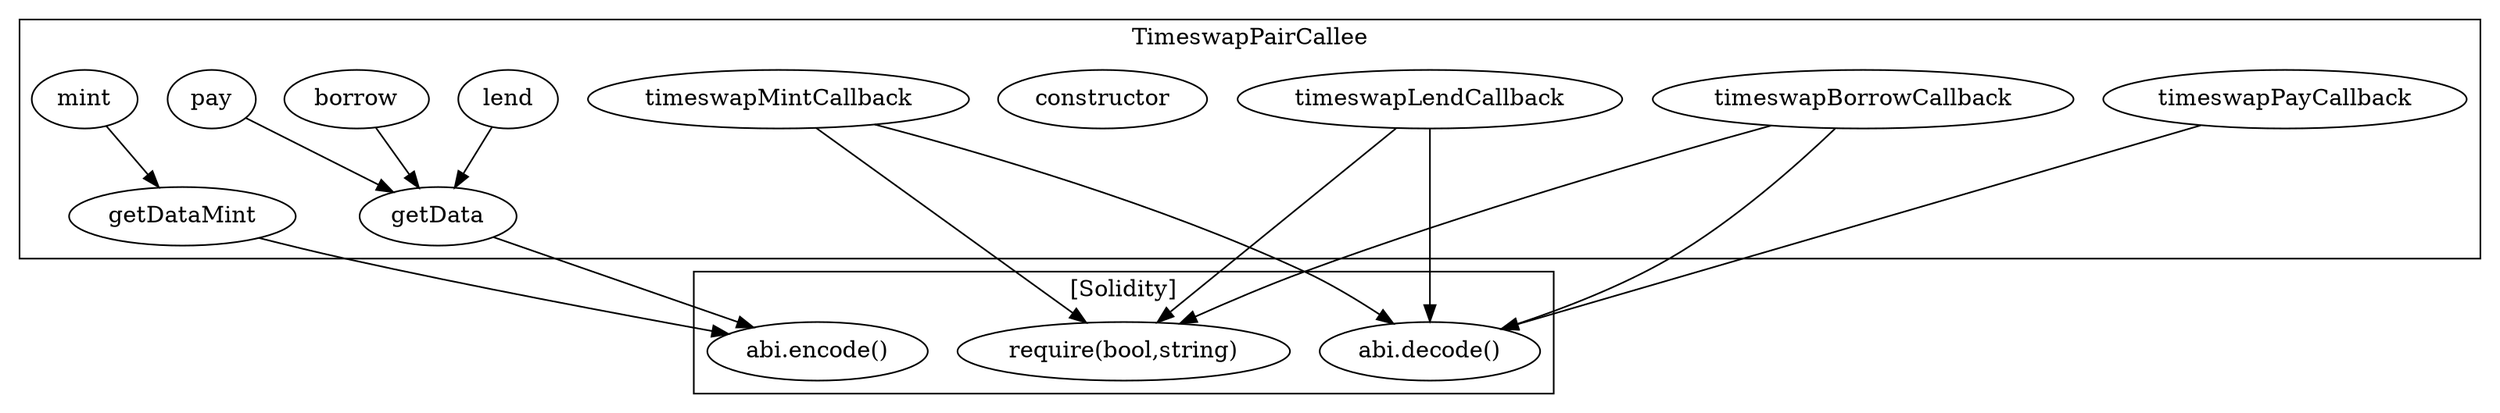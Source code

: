 strict digraph {
subgraph cluster_6044_TimeswapPairCallee {
label = "TimeswapPairCallee"
"6044_lend" [label="lend"]
"6044_timeswapMintCallback" [label="timeswapMintCallback"]
"6044_timeswapLendCallback" [label="timeswapLendCallback"]
"6044_constructor" [label="constructor"]
"6044_borrow" [label="borrow"]
"6044_mint" [label="mint"]
"6044_timeswapBorrowCallback" [label="timeswapBorrowCallback"]
"6044_pay" [label="pay"]
"6044_timeswapPayCallback" [label="timeswapPayCallback"]
"6044_getData" [label="getData"]
"6044_getDataMint" [label="getDataMint"]
"6044_pay" -> "6044_getData"
"6044_mint" -> "6044_getDataMint"
"6044_lend" -> "6044_getData"
"6044_borrow" -> "6044_getData"
}subgraph cluster_solidity {
label = "[Solidity]"
"abi.decode()" 
"require(bool,string)" 
"abi.encode()" 
"6044_timeswapLendCallback" -> "abi.decode()"
"6044_timeswapPayCallback" -> "abi.decode()"
"6044_timeswapMintCallback" -> "abi.decode()"
"6044_timeswapBorrowCallback" -> "require(bool,string)"
"6044_timeswapLendCallback" -> "require(bool,string)"
"6044_getData" -> "abi.encode()"
"6044_timeswapBorrowCallback" -> "abi.decode()"
"6044_timeswapMintCallback" -> "require(bool,string)"
"6044_getDataMint" -> "abi.encode()"
}
}